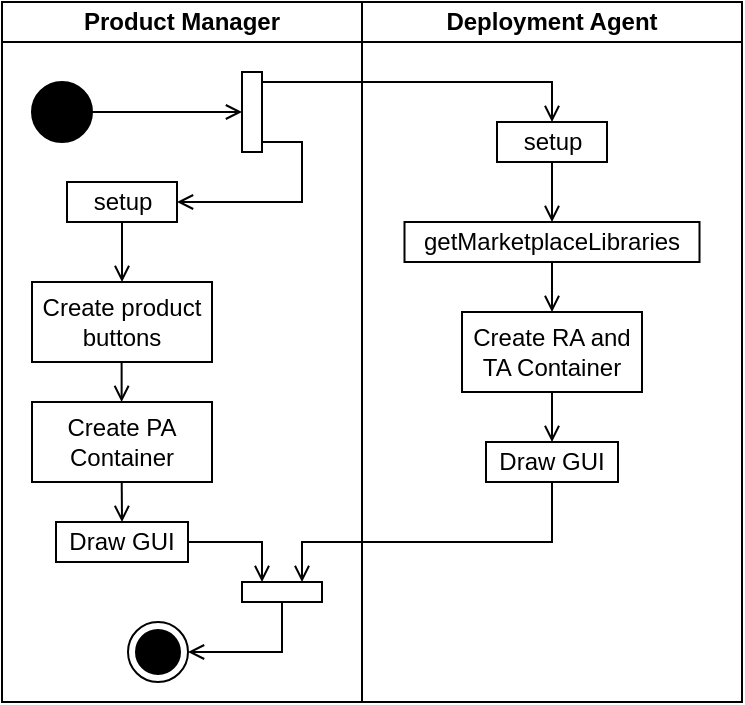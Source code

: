 <mxfile version="24.7.5">
  <diagram name="Page-1" id="d97oD7kQA536C8rqxNet">
    <mxGraphModel dx="268" dy="400" grid="1" gridSize="10" guides="1" tooltips="1" connect="1" arrows="1" fold="1" page="1" pageScale="1" pageWidth="827" pageHeight="1169" math="0" shadow="0">
      <root>
        <mxCell id="0" />
        <mxCell id="1" parent="0" />
        <mxCell id="rFFIZHCp3ihWCyjWagxx-1" value="Product Manager" style="swimlane;whiteSpace=wrap;html=1;startSize=20;" vertex="1" parent="1">
          <mxGeometry x="10" y="10" width="180" height="350" as="geometry" />
        </mxCell>
        <mxCell id="rFFIZHCp3ihWCyjWagxx-3" value="" style="ellipse;html=1;fillColor=#000000;" vertex="1" parent="rFFIZHCp3ihWCyjWagxx-1">
          <mxGeometry x="15" y="40" width="30" height="30" as="geometry" />
        </mxCell>
        <mxCell id="rFFIZHCp3ihWCyjWagxx-15" style="edgeStyle=orthogonalEdgeStyle;rounded=0;orthogonalLoop=1;jettySize=auto;html=1;endArrow=open;endFill=0;" edge="1" parent="rFFIZHCp3ihWCyjWagxx-1" source="rFFIZHCp3ihWCyjWagxx-4" target="rFFIZHCp3ihWCyjWagxx-7">
          <mxGeometry relative="1" as="geometry">
            <Array as="points">
              <mxPoint x="125" y="70" />
              <mxPoint x="150" y="70" />
              <mxPoint x="150" y="100" />
            </Array>
          </mxGeometry>
        </mxCell>
        <mxCell id="rFFIZHCp3ihWCyjWagxx-4" value="" style="rounded=0;whiteSpace=wrap;html=1;rotation=90;" vertex="1" parent="rFFIZHCp3ihWCyjWagxx-1">
          <mxGeometry x="105" y="50" width="40" height="10" as="geometry" />
        </mxCell>
        <mxCell id="rFFIZHCp3ihWCyjWagxx-5" style="edgeStyle=orthogonalEdgeStyle;rounded=0;orthogonalLoop=1;jettySize=auto;html=1;endArrow=open;endFill=0;" edge="1" parent="rFFIZHCp3ihWCyjWagxx-1" source="rFFIZHCp3ihWCyjWagxx-3" target="rFFIZHCp3ihWCyjWagxx-4">
          <mxGeometry relative="1" as="geometry">
            <Array as="points">
              <mxPoint x="70" y="55" />
              <mxPoint x="70" y="55" />
            </Array>
          </mxGeometry>
        </mxCell>
        <mxCell id="rFFIZHCp3ihWCyjWagxx-12" style="edgeStyle=orthogonalEdgeStyle;rounded=0;orthogonalLoop=1;jettySize=auto;html=1;endArrow=open;endFill=0;" edge="1" parent="rFFIZHCp3ihWCyjWagxx-1" source="rFFIZHCp3ihWCyjWagxx-7" target="rFFIZHCp3ihWCyjWagxx-11">
          <mxGeometry relative="1" as="geometry">
            <Array as="points">
              <mxPoint x="60" y="120" />
              <mxPoint x="60" y="120" />
            </Array>
          </mxGeometry>
        </mxCell>
        <mxCell id="rFFIZHCp3ihWCyjWagxx-7" value="setup" style="rounded=0;whiteSpace=wrap;html=1;" vertex="1" parent="rFFIZHCp3ihWCyjWagxx-1">
          <mxGeometry x="32.5" y="90" width="55" height="20" as="geometry" />
        </mxCell>
        <mxCell id="rFFIZHCp3ihWCyjWagxx-16" style="edgeStyle=orthogonalEdgeStyle;rounded=0;orthogonalLoop=1;jettySize=auto;html=1;endArrow=open;endFill=0;" edge="1" parent="rFFIZHCp3ihWCyjWagxx-1">
          <mxGeometry relative="1" as="geometry">
            <mxPoint x="59.83" y="180" as="sourcePoint" />
            <mxPoint x="60" y="200" as="targetPoint" />
            <Array as="points">
              <mxPoint x="59.83" y="200" />
              <mxPoint x="59.83" y="200" />
            </Array>
          </mxGeometry>
        </mxCell>
        <mxCell id="rFFIZHCp3ihWCyjWagxx-11" value="Create product buttons" style="rounded=0;whiteSpace=wrap;html=1;" vertex="1" parent="rFFIZHCp3ihWCyjWagxx-1">
          <mxGeometry x="15" y="140" width="90" height="40" as="geometry" />
        </mxCell>
        <mxCell id="rFFIZHCp3ihWCyjWagxx-18" style="edgeStyle=orthogonalEdgeStyle;rounded=0;orthogonalLoop=1;jettySize=auto;html=1;endArrow=open;endFill=0;" edge="1" parent="rFFIZHCp3ihWCyjWagxx-1">
          <mxGeometry relative="1" as="geometry">
            <mxPoint x="59.86" y="240" as="sourcePoint" />
            <mxPoint x="60" y="260" as="targetPoint" />
            <Array as="points">
              <mxPoint x="60.03" y="240" />
              <mxPoint x="60.03" y="240" />
            </Array>
          </mxGeometry>
        </mxCell>
        <mxCell id="rFFIZHCp3ihWCyjWagxx-13" value="Create PA Container" style="rounded=0;whiteSpace=wrap;html=1;" vertex="1" parent="rFFIZHCp3ihWCyjWagxx-1">
          <mxGeometry x="15" y="200" width="90" height="40" as="geometry" />
        </mxCell>
        <mxCell id="rFFIZHCp3ihWCyjWagxx-31" style="edgeStyle=orthogonalEdgeStyle;rounded=0;orthogonalLoop=1;jettySize=auto;html=1;entryX=0.25;entryY=0;entryDx=0;entryDy=0;endArrow=open;endFill=0;" edge="1" parent="rFFIZHCp3ihWCyjWagxx-1" source="rFFIZHCp3ihWCyjWagxx-17" target="rFFIZHCp3ihWCyjWagxx-30">
          <mxGeometry relative="1" as="geometry">
            <Array as="points">
              <mxPoint x="130" y="270" />
            </Array>
          </mxGeometry>
        </mxCell>
        <mxCell id="rFFIZHCp3ihWCyjWagxx-17" value="Draw GUI" style="rounded=0;whiteSpace=wrap;html=1;" vertex="1" parent="rFFIZHCp3ihWCyjWagxx-1">
          <mxGeometry x="27" y="260" width="66" height="20" as="geometry" />
        </mxCell>
        <mxCell id="rFFIZHCp3ihWCyjWagxx-35" style="edgeStyle=orthogonalEdgeStyle;rounded=0;orthogonalLoop=1;jettySize=auto;html=1;entryX=1;entryY=0.5;entryDx=0;entryDy=0;endArrow=open;endFill=0;" edge="1" parent="rFFIZHCp3ihWCyjWagxx-1" source="rFFIZHCp3ihWCyjWagxx-30" target="rFFIZHCp3ihWCyjWagxx-34">
          <mxGeometry relative="1" as="geometry">
            <Array as="points">
              <mxPoint x="140" y="325" />
            </Array>
          </mxGeometry>
        </mxCell>
        <mxCell id="rFFIZHCp3ihWCyjWagxx-30" value="" style="rounded=0;whiteSpace=wrap;html=1;rotation=0;" vertex="1" parent="rFFIZHCp3ihWCyjWagxx-1">
          <mxGeometry x="120" y="290" width="40" height="10" as="geometry" />
        </mxCell>
        <mxCell id="rFFIZHCp3ihWCyjWagxx-34" value="" style="ellipse;html=1;shape=endState;fillColor=#000000;" vertex="1" parent="rFFIZHCp3ihWCyjWagxx-1">
          <mxGeometry x="63" y="310" width="30" height="30" as="geometry" />
        </mxCell>
        <mxCell id="rFFIZHCp3ihWCyjWagxx-2" value="Deployment Agent" style="swimlane;whiteSpace=wrap;html=1;startSize=20;" vertex="1" parent="1">
          <mxGeometry x="190" y="10" width="190" height="350" as="geometry" />
        </mxCell>
        <mxCell id="rFFIZHCp3ihWCyjWagxx-25" style="edgeStyle=orthogonalEdgeStyle;rounded=0;orthogonalLoop=1;jettySize=auto;html=1;endArrow=open;endFill=0;" edge="1" parent="rFFIZHCp3ihWCyjWagxx-2" source="rFFIZHCp3ihWCyjWagxx-9">
          <mxGeometry relative="1" as="geometry">
            <mxPoint x="95" y="110" as="targetPoint" />
            <Array as="points">
              <mxPoint x="95" y="110" />
            </Array>
          </mxGeometry>
        </mxCell>
        <mxCell id="rFFIZHCp3ihWCyjWagxx-9" value="setup" style="rounded=0;whiteSpace=wrap;html=1;" vertex="1" parent="rFFIZHCp3ihWCyjWagxx-2">
          <mxGeometry x="67.5" y="60" width="55" height="20" as="geometry" />
        </mxCell>
        <mxCell id="rFFIZHCp3ihWCyjWagxx-27" style="edgeStyle=orthogonalEdgeStyle;rounded=0;orthogonalLoop=1;jettySize=auto;html=1;endArrow=open;endFill=0;exitX=0.5;exitY=1;exitDx=0;exitDy=0;entryX=0.5;entryY=0;entryDx=0;entryDy=0;" edge="1" parent="rFFIZHCp3ihWCyjWagxx-2" source="rFFIZHCp3ihWCyjWagxx-24" target="rFFIZHCp3ihWCyjWagxx-26">
          <mxGeometry relative="1" as="geometry">
            <mxPoint x="95.033" y="135" as="sourcePoint" />
            <Array as="points" />
          </mxGeometry>
        </mxCell>
        <mxCell id="rFFIZHCp3ihWCyjWagxx-24" value="getMarketplaceLibraries" style="rounded=0;whiteSpace=wrap;html=1;" vertex="1" parent="rFFIZHCp3ihWCyjWagxx-2">
          <mxGeometry x="21.25" y="110" width="147.5" height="20" as="geometry" />
        </mxCell>
        <mxCell id="rFFIZHCp3ihWCyjWagxx-29" style="edgeStyle=orthogonalEdgeStyle;rounded=0;orthogonalLoop=1;jettySize=auto;html=1;endArrow=open;endFill=0;" edge="1" parent="rFFIZHCp3ihWCyjWagxx-2" source="rFFIZHCp3ihWCyjWagxx-26" target="rFFIZHCp3ihWCyjWagxx-28">
          <mxGeometry relative="1" as="geometry">
            <Array as="points">
              <mxPoint x="95" y="225" />
              <mxPoint x="95" y="225" />
            </Array>
          </mxGeometry>
        </mxCell>
        <mxCell id="rFFIZHCp3ihWCyjWagxx-26" value="Create RA and TA Container" style="rounded=0;whiteSpace=wrap;html=1;" vertex="1" parent="rFFIZHCp3ihWCyjWagxx-2">
          <mxGeometry x="50" y="155" width="90" height="40" as="geometry" />
        </mxCell>
        <mxCell id="rFFIZHCp3ihWCyjWagxx-28" value="Draw GUI" style="rounded=0;whiteSpace=wrap;html=1;" vertex="1" parent="rFFIZHCp3ihWCyjWagxx-2">
          <mxGeometry x="62" y="220" width="66" height="20" as="geometry" />
        </mxCell>
        <mxCell id="rFFIZHCp3ihWCyjWagxx-10" style="edgeStyle=orthogonalEdgeStyle;rounded=0;orthogonalLoop=1;jettySize=auto;html=1;endArrow=open;endFill=0;" edge="1" parent="1" target="rFFIZHCp3ihWCyjWagxx-9">
          <mxGeometry relative="1" as="geometry">
            <mxPoint x="140" y="56" as="sourcePoint" />
            <Array as="points">
              <mxPoint x="140" y="50" />
              <mxPoint x="285" y="50" />
            </Array>
          </mxGeometry>
        </mxCell>
        <mxCell id="rFFIZHCp3ihWCyjWagxx-32" style="edgeStyle=orthogonalEdgeStyle;rounded=0;orthogonalLoop=1;jettySize=auto;html=1;entryX=0.75;entryY=0;entryDx=0;entryDy=0;endArrow=open;endFill=0;" edge="1" parent="1" source="rFFIZHCp3ihWCyjWagxx-28" target="rFFIZHCp3ihWCyjWagxx-30">
          <mxGeometry relative="1" as="geometry">
            <Array as="points">
              <mxPoint x="285" y="280" />
              <mxPoint x="160" y="280" />
            </Array>
          </mxGeometry>
        </mxCell>
      </root>
    </mxGraphModel>
  </diagram>
</mxfile>
